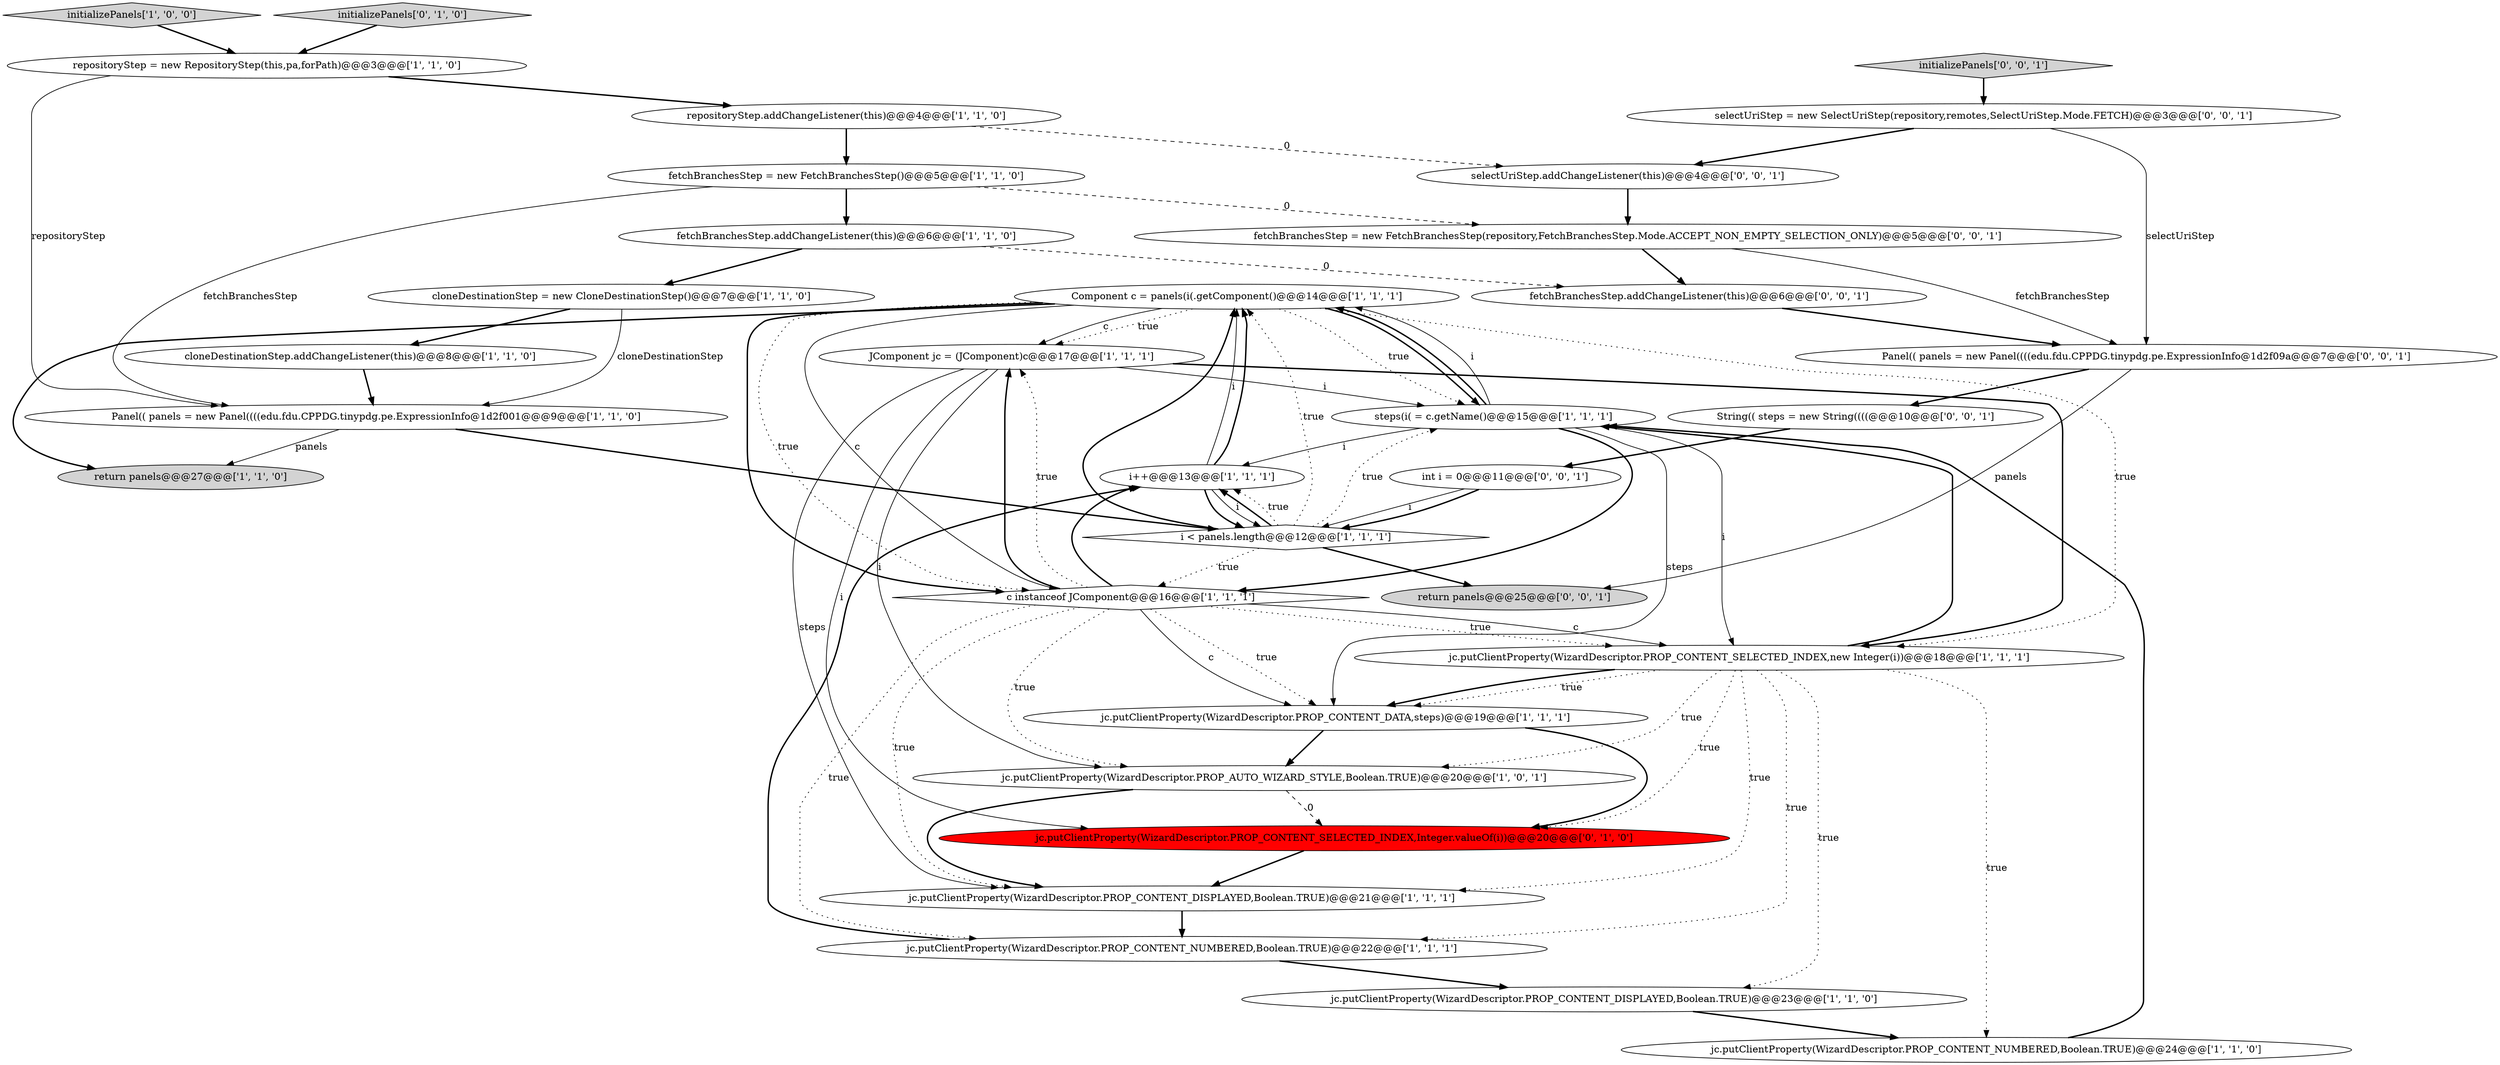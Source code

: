 digraph {
21 [style = filled, label = "return panels@@@27@@@['1', '1', '0']", fillcolor = lightgray, shape = ellipse image = "AAA0AAABBB1BBB"];
15 [style = filled, label = "fetchBranchesStep.addChangeListener(this)@@@6@@@['1', '1', '0']", fillcolor = white, shape = ellipse image = "AAA0AAABBB1BBB"];
29 [style = filled, label = "fetchBranchesStep = new FetchBranchesStep(repository,FetchBranchesStep.Mode.ACCEPT_NON_EMPTY_SELECTION_ONLY)@@@5@@@['0', '0', '1']", fillcolor = white, shape = ellipse image = "AAA0AAABBB3BBB"];
28 [style = filled, label = "initializePanels['0', '0', '1']", fillcolor = lightgray, shape = diamond image = "AAA0AAABBB3BBB"];
7 [style = filled, label = "jc.putClientProperty(WizardDescriptor.PROP_CONTENT_NUMBERED,Boolean.TRUE)@@@24@@@['1', '1', '0']", fillcolor = white, shape = ellipse image = "AAA0AAABBB1BBB"];
17 [style = filled, label = "i++@@@13@@@['1', '1', '1']", fillcolor = white, shape = ellipse image = "AAA0AAABBB1BBB"];
32 [style = filled, label = "return panels@@@25@@@['0', '0', '1']", fillcolor = lightgray, shape = ellipse image = "AAA0AAABBB3BBB"];
6 [style = filled, label = "JComponent jc = (JComponent)c@@@17@@@['1', '1', '1']", fillcolor = white, shape = ellipse image = "AAA0AAABBB1BBB"];
12 [style = filled, label = "fetchBranchesStep = new FetchBranchesStep()@@@5@@@['1', '1', '0']", fillcolor = white, shape = ellipse image = "AAA0AAABBB1BBB"];
27 [style = filled, label = "int i = 0@@@11@@@['0', '0', '1']", fillcolor = white, shape = ellipse image = "AAA0AAABBB3BBB"];
4 [style = filled, label = "cloneDestinationStep.addChangeListener(this)@@@8@@@['1', '1', '0']", fillcolor = white, shape = ellipse image = "AAA0AAABBB1BBB"];
20 [style = filled, label = "jc.putClientProperty(WizardDescriptor.PROP_CONTENT_DISPLAYED,Boolean.TRUE)@@@23@@@['1', '1', '0']", fillcolor = white, shape = ellipse image = "AAA0AAABBB1BBB"];
8 [style = filled, label = "steps(i( = c.getName()@@@15@@@['1', '1', '1']", fillcolor = white, shape = ellipse image = "AAA0AAABBB1BBB"];
11 [style = filled, label = "jc.putClientProperty(WizardDescriptor.PROP_AUTO_WIZARD_STYLE,Boolean.TRUE)@@@20@@@['1', '0', '1']", fillcolor = white, shape = ellipse image = "AAA0AAABBB1BBB"];
19 [style = filled, label = "jc.putClientProperty(WizardDescriptor.PROP_CONTENT_NUMBERED,Boolean.TRUE)@@@22@@@['1', '1', '1']", fillcolor = white, shape = ellipse image = "AAA0AAABBB1BBB"];
14 [style = filled, label = "initializePanels['1', '0', '0']", fillcolor = lightgray, shape = diamond image = "AAA0AAABBB1BBB"];
9 [style = filled, label = "repositoryStep.addChangeListener(this)@@@4@@@['1', '1', '0']", fillcolor = white, shape = ellipse image = "AAA0AAABBB1BBB"];
24 [style = filled, label = "selectUriStep.addChangeListener(this)@@@4@@@['0', '0', '1']", fillcolor = white, shape = ellipse image = "AAA0AAABBB3BBB"];
18 [style = filled, label = "repositoryStep = new RepositoryStep(this,pa,forPath)@@@3@@@['1', '1', '0']", fillcolor = white, shape = ellipse image = "AAA0AAABBB1BBB"];
25 [style = filled, label = "String(( steps = new String((((@@@10@@@['0', '0', '1']", fillcolor = white, shape = ellipse image = "AAA0AAABBB3BBB"];
31 [style = filled, label = "Panel(( panels = new Panel((((edu.fdu.CPPDG.tinypdg.pe.ExpressionInfo@1d2f09a@@@7@@@['0', '0', '1']", fillcolor = white, shape = ellipse image = "AAA0AAABBB3BBB"];
22 [style = filled, label = "jc.putClientProperty(WizardDescriptor.PROP_CONTENT_SELECTED_INDEX,Integer.valueOf(i))@@@20@@@['0', '1', '0']", fillcolor = red, shape = ellipse image = "AAA1AAABBB2BBB"];
23 [style = filled, label = "initializePanels['0', '1', '0']", fillcolor = lightgray, shape = diamond image = "AAA0AAABBB2BBB"];
1 [style = filled, label = "c instanceof JComponent@@@16@@@['1', '1', '1']", fillcolor = white, shape = diamond image = "AAA0AAABBB1BBB"];
16 [style = filled, label = "jc.putClientProperty(WizardDescriptor.PROP_CONTENT_DISPLAYED,Boolean.TRUE)@@@21@@@['1', '1', '1']", fillcolor = white, shape = ellipse image = "AAA0AAABBB1BBB"];
30 [style = filled, label = "fetchBranchesStep.addChangeListener(this)@@@6@@@['0', '0', '1']", fillcolor = white, shape = ellipse image = "AAA0AAABBB3BBB"];
26 [style = filled, label = "selectUriStep = new SelectUriStep(repository,remotes,SelectUriStep.Mode.FETCH)@@@3@@@['0', '0', '1']", fillcolor = white, shape = ellipse image = "AAA0AAABBB3BBB"];
0 [style = filled, label = "Component c = panels(i(.getComponent()@@@14@@@['1', '1', '1']", fillcolor = white, shape = ellipse image = "AAA0AAABBB1BBB"];
13 [style = filled, label = "cloneDestinationStep = new CloneDestinationStep()@@@7@@@['1', '1', '0']", fillcolor = white, shape = ellipse image = "AAA0AAABBB1BBB"];
2 [style = filled, label = "jc.putClientProperty(WizardDescriptor.PROP_CONTENT_SELECTED_INDEX,new Integer(i))@@@18@@@['1', '1', '1']", fillcolor = white, shape = ellipse image = "AAA0AAABBB1BBB"];
10 [style = filled, label = "Panel(( panels = new Panel((((edu.fdu.CPPDG.tinypdg.pe.ExpressionInfo@1d2f001@@@9@@@['1', '1', '0']", fillcolor = white, shape = ellipse image = "AAA0AAABBB1BBB"];
5 [style = filled, label = "i < panels.length@@@12@@@['1', '1', '1']", fillcolor = white, shape = diamond image = "AAA0AAABBB1BBB"];
3 [style = filled, label = "jc.putClientProperty(WizardDescriptor.PROP_CONTENT_DATA,steps)@@@19@@@['1', '1', '1']", fillcolor = white, shape = ellipse image = "AAA0AAABBB1BBB"];
2->22 [style = dotted, label="true"];
29->30 [style = bold, label=""];
5->1 [style = dotted, label="true"];
6->16 [style = solid, label="steps"];
7->8 [style = bold, label=""];
0->6 [style = dotted, label="true"];
2->11 [style = dotted, label="true"];
1->3 [style = dotted, label="true"];
8->0 [style = bold, label=""];
8->1 [style = bold, label=""];
27->5 [style = solid, label="i"];
5->0 [style = bold, label=""];
0->8 [style = bold, label=""];
0->6 [style = solid, label="c"];
1->6 [style = dotted, label="true"];
27->5 [style = bold, label=""];
18->10 [style = solid, label="repositoryStep"];
8->2 [style = solid, label="i"];
2->3 [style = dotted, label="true"];
2->20 [style = dotted, label="true"];
11->16 [style = bold, label=""];
17->5 [style = bold, label=""];
15->13 [style = bold, label=""];
19->20 [style = bold, label=""];
11->22 [style = dashed, label="0"];
3->11 [style = bold, label=""];
15->30 [style = dashed, label="0"];
0->21 [style = bold, label=""];
16->19 [style = bold, label=""];
26->24 [style = bold, label=""];
5->17 [style = bold, label=""];
10->21 [style = solid, label="panels"];
8->3 [style = solid, label="steps"];
1->17 [style = bold, label=""];
6->2 [style = bold, label=""];
17->5 [style = solid, label="i"];
0->8 [style = dotted, label="true"];
25->27 [style = bold, label=""];
18->9 [style = bold, label=""];
12->10 [style = solid, label="fetchBranchesStep"];
14->18 [style = bold, label=""];
6->22 [style = solid, label="i"];
20->7 [style = bold, label=""];
5->8 [style = dotted, label="true"];
2->19 [style = dotted, label="true"];
31->32 [style = solid, label="panels"];
4->10 [style = bold, label=""];
17->0 [style = solid, label="i"];
31->25 [style = bold, label=""];
22->16 [style = bold, label=""];
2->3 [style = bold, label=""];
28->26 [style = bold, label=""];
19->17 [style = bold, label=""];
5->0 [style = dotted, label="true"];
1->19 [style = dotted, label="true"];
5->32 [style = bold, label=""];
1->6 [style = bold, label=""];
17->0 [style = bold, label=""];
10->5 [style = bold, label=""];
30->31 [style = bold, label=""];
0->1 [style = bold, label=""];
1->3 [style = solid, label="c"];
1->16 [style = dotted, label="true"];
9->12 [style = bold, label=""];
23->18 [style = bold, label=""];
8->17 [style = solid, label="i"];
2->16 [style = dotted, label="true"];
0->1 [style = dotted, label="true"];
5->17 [style = dotted, label="true"];
8->0 [style = solid, label="i"];
9->24 [style = dashed, label="0"];
1->11 [style = dotted, label="true"];
12->15 [style = bold, label=""];
24->29 [style = bold, label=""];
3->22 [style = bold, label=""];
6->8 [style = solid, label="i"];
26->31 [style = solid, label="selectUriStep"];
6->11 [style = solid, label="i"];
2->7 [style = dotted, label="true"];
29->31 [style = solid, label="fetchBranchesStep"];
12->29 [style = dashed, label="0"];
0->2 [style = dotted, label="true"];
0->1 [style = solid, label="c"];
1->2 [style = dotted, label="true"];
2->8 [style = bold, label=""];
13->10 [style = solid, label="cloneDestinationStep"];
13->4 [style = bold, label=""];
1->2 [style = solid, label="c"];
}
